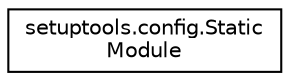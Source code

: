 digraph "Graphical Class Hierarchy"
{
 // LATEX_PDF_SIZE
  edge [fontname="Helvetica",fontsize="10",labelfontname="Helvetica",labelfontsize="10"];
  node [fontname="Helvetica",fontsize="10",shape=record];
  rankdir="LR";
  Node0 [label="setuptools.config.Static\lModule",height=0.2,width=0.4,color="black", fillcolor="white", style="filled",URL="$classsetuptools_1_1config_1_1StaticModule.html",tooltip=" "];
}
